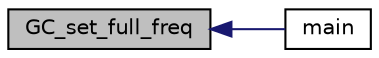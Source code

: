 digraph "GC_set_full_freq"
{
  edge [fontname="Helvetica",fontsize="10",labelfontname="Helvetica",labelfontsize="10"];
  node [fontname="Helvetica",fontsize="10",shape=record];
  rankdir="LR";
  Node3476 [label="GC_set_full_freq",height=0.2,width=0.4,color="black", fillcolor="grey75", style="filled", fontcolor="black"];
  Node3476 -> Node3477 [dir="back",color="midnightblue",fontsize="10",style="solid",fontname="Helvetica"];
  Node3477 [label="main",height=0.2,width=0.4,color="black", fillcolor="white", style="filled",URL="$d4/d12/3rd_party_2gc_2tests_2test_8c.html#a840291bc02cba5474a4cb46a9b9566fe"];
}

